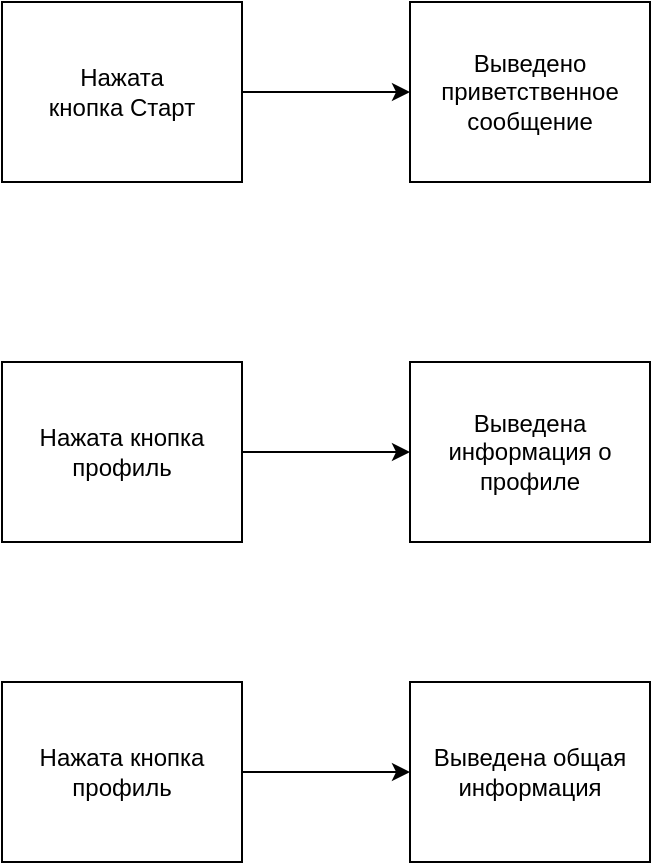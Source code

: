 <mxfile version="22.0.8" type="github">
  <diagram name="Страница — 1" id="lluNUwB5F5Gs3y7PKJDF">
    <mxGraphModel dx="1434" dy="758" grid="1" gridSize="10" guides="1" tooltips="1" connect="1" arrows="1" fold="1" page="1" pageScale="1" pageWidth="827" pageHeight="1169" math="0" shadow="0">
      <root>
        <mxCell id="0" />
        <mxCell id="1" parent="0" />
        <mxCell id="oWh2K4CV3fr-__WwhOW4-5" value="" style="edgeStyle=orthogonalEdgeStyle;rounded=0;orthogonalLoop=1;jettySize=auto;html=1;" edge="1" parent="1" source="oWh2K4CV3fr-__WwhOW4-2" target="oWh2K4CV3fr-__WwhOW4-3">
          <mxGeometry relative="1" as="geometry" />
        </mxCell>
        <mxCell id="oWh2K4CV3fr-__WwhOW4-2" value="Нажата &lt;br&gt;кнопка Старт" style="rounded=0;whiteSpace=wrap;html=1;" vertex="1" parent="1">
          <mxGeometry x="90" y="60" width="120" height="90" as="geometry" />
        </mxCell>
        <mxCell id="oWh2K4CV3fr-__WwhOW4-3" value="Выведено приветственное сообщение" style="rounded=0;whiteSpace=wrap;html=1;" vertex="1" parent="1">
          <mxGeometry x="294" y="60" width="120" height="90" as="geometry" />
        </mxCell>
        <mxCell id="oWh2K4CV3fr-__WwhOW4-7" value="" style="edgeStyle=orthogonalEdgeStyle;rounded=0;orthogonalLoop=1;jettySize=auto;html=1;" edge="1" parent="1" source="oWh2K4CV3fr-__WwhOW4-4" target="oWh2K4CV3fr-__WwhOW4-6">
          <mxGeometry relative="1" as="geometry" />
        </mxCell>
        <mxCell id="oWh2K4CV3fr-__WwhOW4-4" value="Нажата кнопка профиль" style="rounded=0;whiteSpace=wrap;html=1;" vertex="1" parent="1">
          <mxGeometry x="90" y="240" width="120" height="90" as="geometry" />
        </mxCell>
        <mxCell id="oWh2K4CV3fr-__WwhOW4-6" value="Выведена информация о профиле" style="rounded=0;whiteSpace=wrap;html=1;" vertex="1" parent="1">
          <mxGeometry x="294" y="240" width="120" height="90" as="geometry" />
        </mxCell>
        <mxCell id="oWh2K4CV3fr-__WwhOW4-8" value="" style="edgeStyle=orthogonalEdgeStyle;rounded=0;orthogonalLoop=1;jettySize=auto;html=1;" edge="1" source="oWh2K4CV3fr-__WwhOW4-9" target="oWh2K4CV3fr-__WwhOW4-10" parent="1">
          <mxGeometry relative="1" as="geometry" />
        </mxCell>
        <mxCell id="oWh2K4CV3fr-__WwhOW4-9" value="Нажата кнопка профиль" style="rounded=0;whiteSpace=wrap;html=1;" vertex="1" parent="1">
          <mxGeometry x="90" y="400" width="120" height="90" as="geometry" />
        </mxCell>
        <mxCell id="oWh2K4CV3fr-__WwhOW4-10" value="Выведена общая информация" style="rounded=0;whiteSpace=wrap;html=1;" vertex="1" parent="1">
          <mxGeometry x="294" y="400" width="120" height="90" as="geometry" />
        </mxCell>
      </root>
    </mxGraphModel>
  </diagram>
</mxfile>
